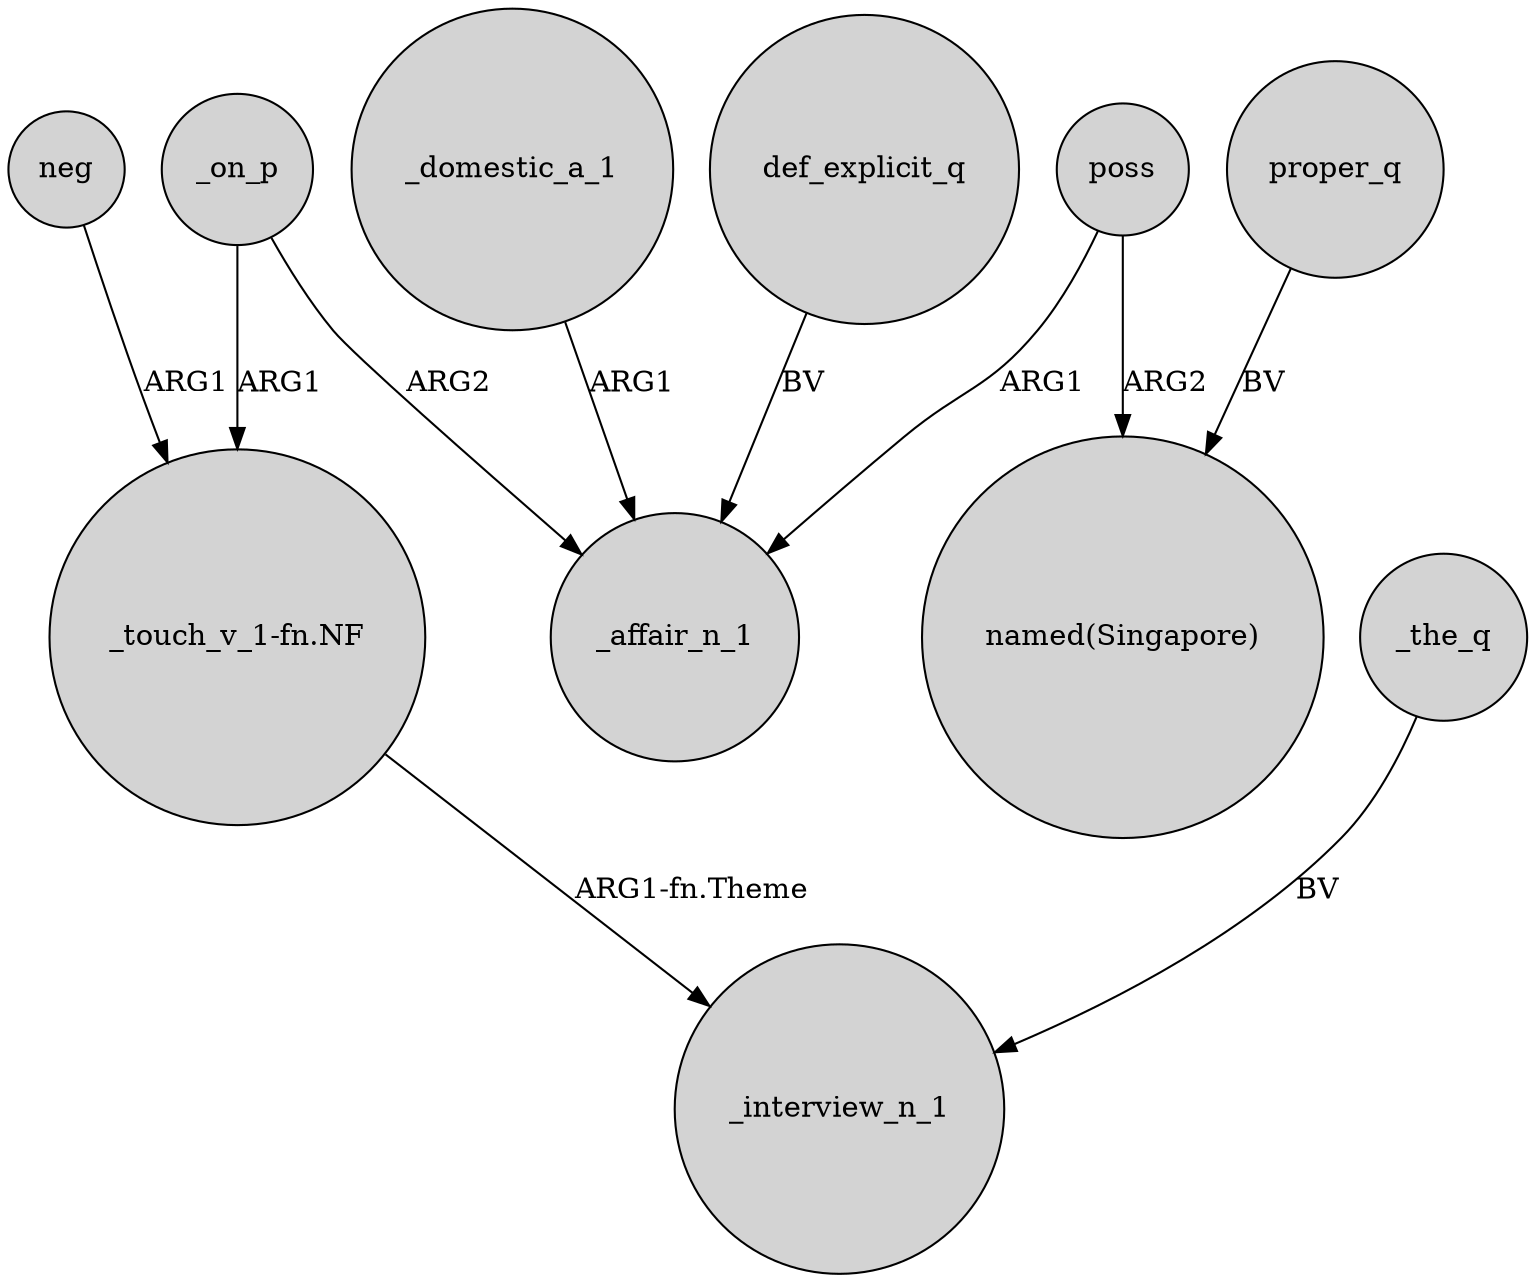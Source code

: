 digraph {
	node [shape=circle style=filled]
	poss -> _affair_n_1 [label=ARG1]
	_the_q -> _interview_n_1 [label=BV]
	_on_p -> "_touch_v_1-fn.NF" [label=ARG1]
	proper_q -> "named(Singapore)" [label=BV]
	"_touch_v_1-fn.NF" -> _interview_n_1 [label="ARG1-fn.Theme"]
	def_explicit_q -> _affair_n_1 [label=BV]
	poss -> "named(Singapore)" [label=ARG2]
	neg -> "_touch_v_1-fn.NF" [label=ARG1]
	_on_p -> _affair_n_1 [label=ARG2]
	_domestic_a_1 -> _affair_n_1 [label=ARG1]
}
